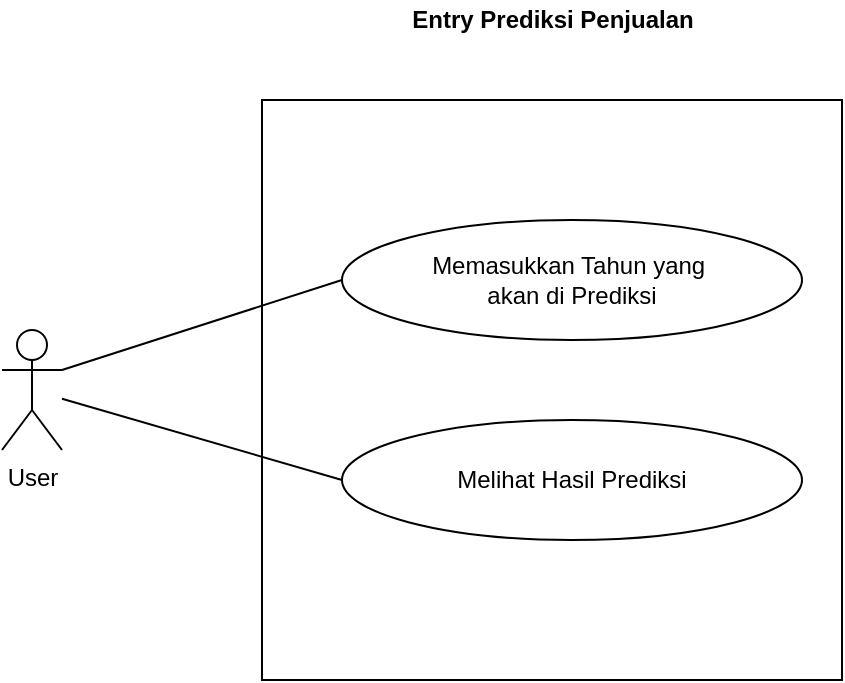 <mxfile version="13.7.3" type="device"><diagram id="pFUEte6D4jcYcbTuVSWs" name="Page-1"><mxGraphModel dx="1008" dy="474" grid="1" gridSize="10" guides="1" tooltips="1" connect="1" arrows="1" fold="1" page="1" pageScale="1" pageWidth="850" pageHeight="1100" math="0" shadow="0"><root><mxCell id="0"/><mxCell id="1" parent="0"/><mxCell id="53ab6o4TspgnsjUR-aby-1" value="User&lt;br&gt;" style="shape=umlActor;verticalLabelPosition=bottom;verticalAlign=top;html=1;outlineConnect=0;" vertex="1" parent="1"><mxGeometry x="90" y="215" width="30" height="60" as="geometry"/></mxCell><mxCell id="53ab6o4TspgnsjUR-aby-2" value="" style="whiteSpace=wrap;html=1;aspect=fixed;" vertex="1" parent="1"><mxGeometry x="220" y="100" width="290" height="290" as="geometry"/></mxCell><mxCell id="53ab6o4TspgnsjUR-aby-4" value="&lt;div&gt;&lt;span&gt;Memasukkan Tahun yang&amp;nbsp;&lt;/span&gt;&lt;/div&gt;&lt;div&gt;&lt;span&gt;akan di Prediksi&lt;/span&gt;&lt;/div&gt;" style="ellipse;whiteSpace=wrap;html=1;align=center;" vertex="1" parent="1"><mxGeometry x="260" y="160" width="230" height="60" as="geometry"/></mxCell><mxCell id="53ab6o4TspgnsjUR-aby-6" value="Melihat Hasil Prediksi" style="ellipse;whiteSpace=wrap;html=1;" vertex="1" parent="1"><mxGeometry x="260" y="260" width="230" height="60" as="geometry"/></mxCell><mxCell id="53ab6o4TspgnsjUR-aby-7" value="" style="endArrow=none;html=1;exitX=1;exitY=0.333;exitDx=0;exitDy=0;exitPerimeter=0;entryX=0;entryY=0.5;entryDx=0;entryDy=0;" edge="1" parent="1" source="53ab6o4TspgnsjUR-aby-1" target="53ab6o4TspgnsjUR-aby-4"><mxGeometry width="50" height="50" relative="1" as="geometry"><mxPoint x="370" y="270" as="sourcePoint"/><mxPoint x="420" y="220" as="targetPoint"/></mxGeometry></mxCell><mxCell id="53ab6o4TspgnsjUR-aby-9" value="" style="endArrow=none;html=1;entryX=0;entryY=0.5;entryDx=0;entryDy=0;" edge="1" parent="1" source="53ab6o4TspgnsjUR-aby-1" target="53ab6o4TspgnsjUR-aby-6"><mxGeometry width="50" height="50" relative="1" as="geometry"><mxPoint x="120" y="230.909" as="sourcePoint"/><mxPoint x="270" y="240" as="targetPoint"/></mxGeometry></mxCell><mxCell id="53ab6o4TspgnsjUR-aby-10" value="&lt;b&gt;Entry Prediksi Penjualan&lt;/b&gt;" style="text;html=1;align=center;verticalAlign=middle;resizable=0;points=[];autosize=1;" vertex="1" parent="1"><mxGeometry x="285" y="50" width="160" height="20" as="geometry"/></mxCell></root></mxGraphModel></diagram></mxfile>